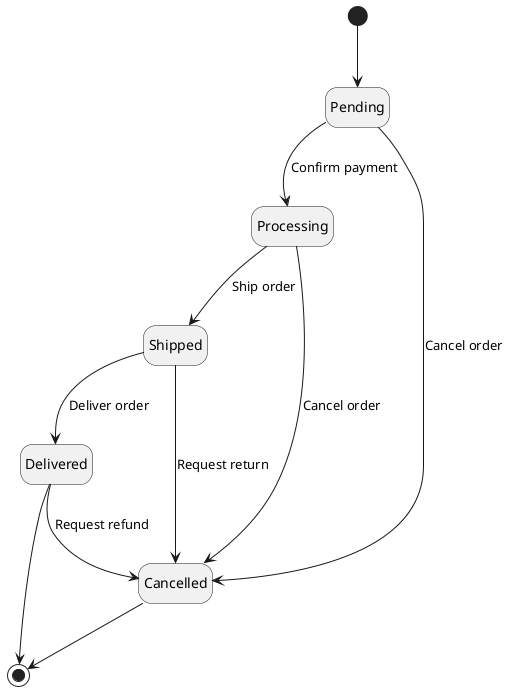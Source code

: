 @startuml
'https://plantuml.com/state'-diagram

hide empty description

[*] --> Pending

Pending --> Processing : Confirm payment
Pending --> Cancelled : Cancel order

Processing --> Shipped : Ship order
Processing --> Cancelled : Cancel order

Shipped --> Delivered : Deliver order
Shipped --> Cancelled : Request return

Delivered --> Cancelled : Request refund

Delivered --> [*]
Cancelled --> [*]

@enduml